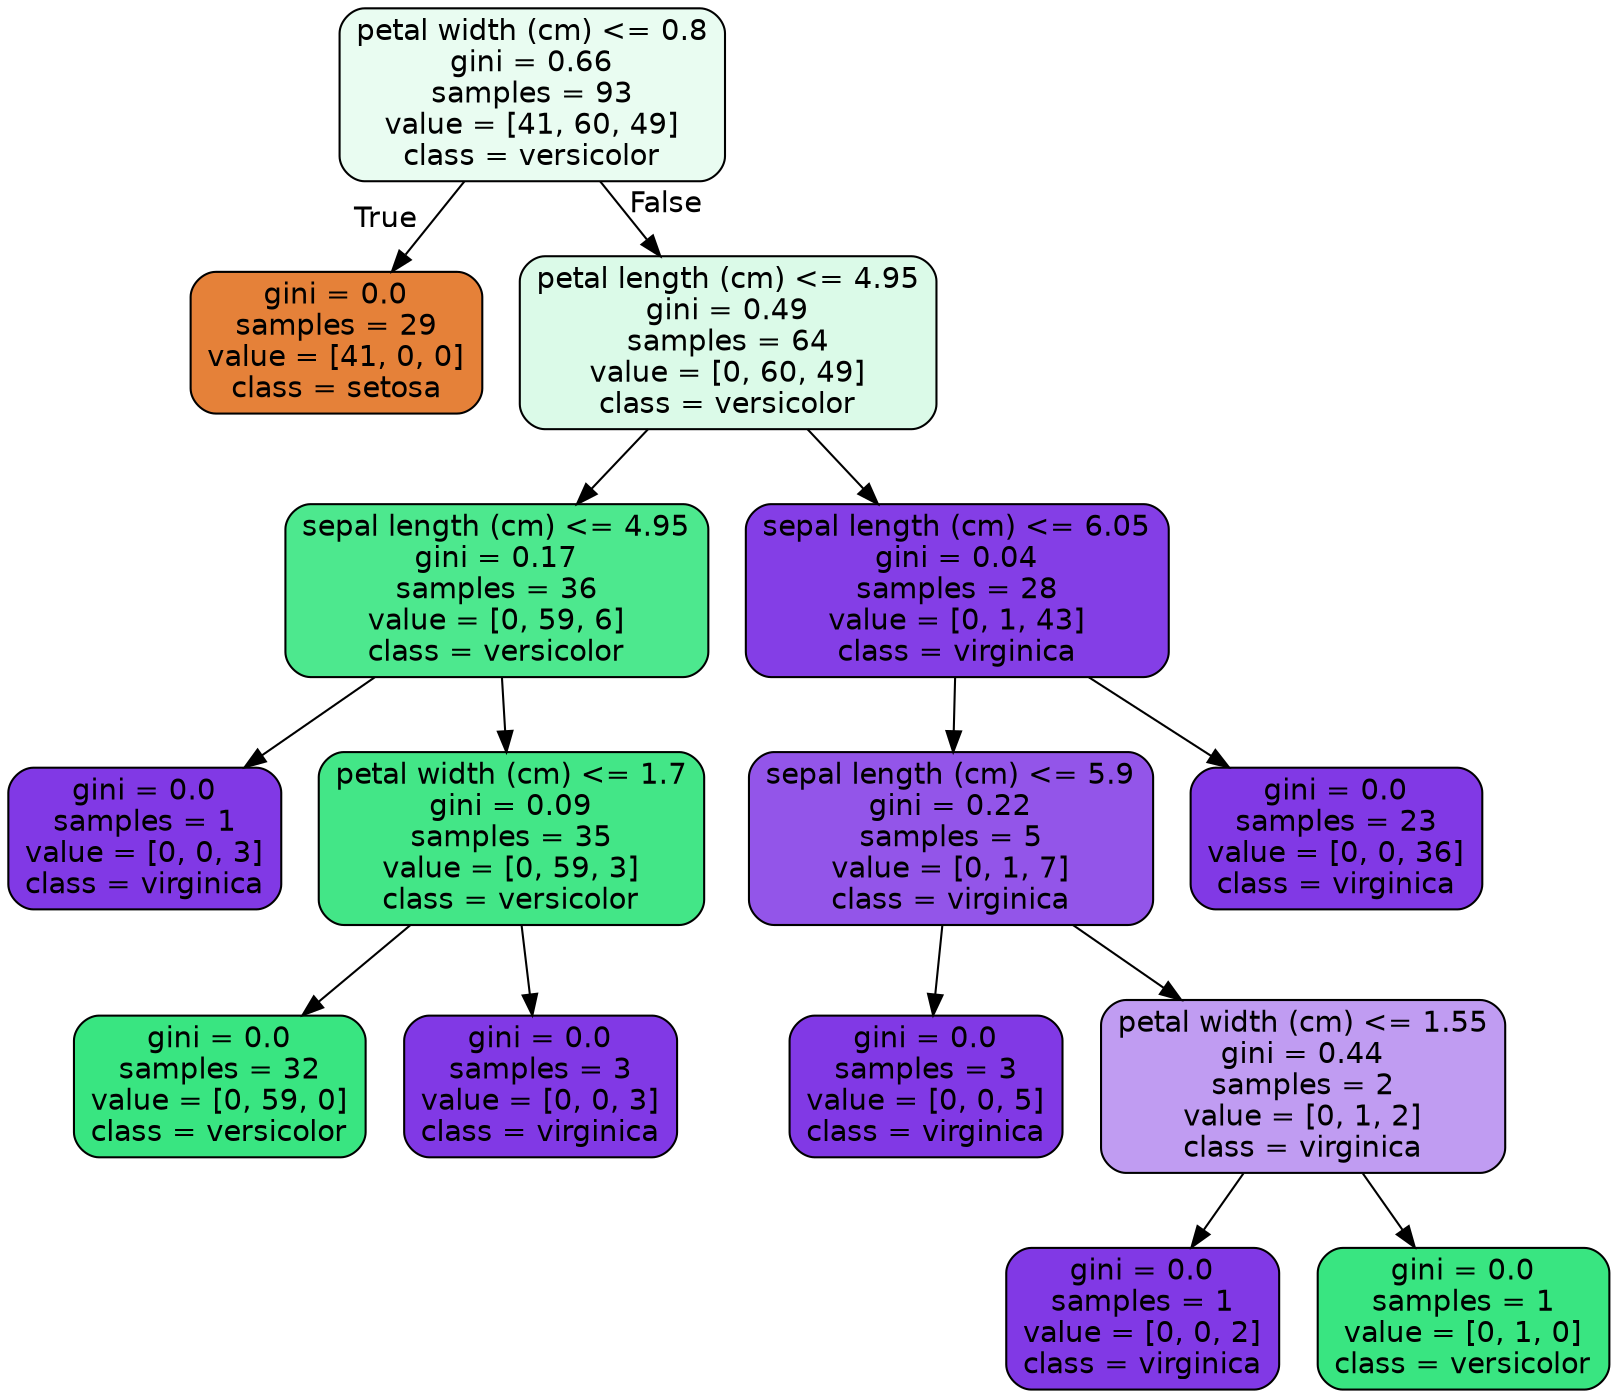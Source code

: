 digraph Tree {
node [shape=box, style="filled, rounded", color="black", fontname=helvetica] ;
edge [fontname=helvetica] ;
0 [label="petal width (cm) <= 0.8\ngini = 0.66\nsamples = 93\nvalue = [41, 60, 49]\nclass = versicolor", fillcolor="#e9fcf1"] ;
1 [label="gini = 0.0\nsamples = 29\nvalue = [41, 0, 0]\nclass = setosa", fillcolor="#e58139"] ;
0 -> 1 [labeldistance=2.5, labelangle=45, headlabel="True"] ;
2 [label="petal length (cm) <= 4.95\ngini = 0.49\nsamples = 64\nvalue = [0, 60, 49]\nclass = versicolor", fillcolor="#dbfae8"] ;
0 -> 2 [labeldistance=2.5, labelangle=-45, headlabel="False"] ;
3 [label="sepal length (cm) <= 4.95\ngini = 0.17\nsamples = 36\nvalue = [0, 59, 6]\nclass = versicolor", fillcolor="#4de88e"] ;
2 -> 3 ;
4 [label="gini = 0.0\nsamples = 1\nvalue = [0, 0, 3]\nclass = virginica", fillcolor="#8139e5"] ;
3 -> 4 ;
5 [label="petal width (cm) <= 1.7\ngini = 0.09\nsamples = 35\nvalue = [0, 59, 3]\nclass = versicolor", fillcolor="#43e687"] ;
3 -> 5 ;
6 [label="gini = 0.0\nsamples = 32\nvalue = [0, 59, 0]\nclass = versicolor", fillcolor="#39e581"] ;
5 -> 6 ;
7 [label="gini = 0.0\nsamples = 3\nvalue = [0, 0, 3]\nclass = virginica", fillcolor="#8139e5"] ;
5 -> 7 ;
8 [label="sepal length (cm) <= 6.05\ngini = 0.04\nsamples = 28\nvalue = [0, 1, 43]\nclass = virginica", fillcolor="#843ee6"] ;
2 -> 8 ;
9 [label="sepal length (cm) <= 5.9\ngini = 0.22\nsamples = 5\nvalue = [0, 1, 7]\nclass = virginica", fillcolor="#9355e9"] ;
8 -> 9 ;
10 [label="gini = 0.0\nsamples = 3\nvalue = [0, 0, 5]\nclass = virginica", fillcolor="#8139e5"] ;
9 -> 10 ;
11 [label="petal width (cm) <= 1.55\ngini = 0.44\nsamples = 2\nvalue = [0, 1, 2]\nclass = virginica", fillcolor="#c09cf2"] ;
9 -> 11 ;
12 [label="gini = 0.0\nsamples = 1\nvalue = [0, 0, 2]\nclass = virginica", fillcolor="#8139e5"] ;
11 -> 12 ;
13 [label="gini = 0.0\nsamples = 1\nvalue = [0, 1, 0]\nclass = versicolor", fillcolor="#39e581"] ;
11 -> 13 ;
14 [label="gini = 0.0\nsamples = 23\nvalue = [0, 0, 36]\nclass = virginica", fillcolor="#8139e5"] ;
8 -> 14 ;
}